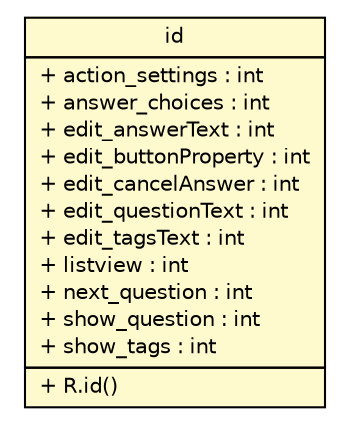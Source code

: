 #!/usr/local/bin/dot
#
# Class diagram 
# Generated by UMLGraph version R5_6_6-1-g9240c4 (http://www.umlgraph.org/)
#

digraph G {
	edge [fontname="Helvetica",fontsize=10,labelfontname="Helvetica",labelfontsize=10];
	node [fontname="Helvetica",fontsize=10,shape=plaintext];
	nodesep=0.25;
	ranksep=0.5;
	// epfl.sweng.R.id
	c843 [label=<<table title="epfl.sweng.R.id" border="0" cellborder="1" cellspacing="0" cellpadding="2" port="p" bgcolor="lemonChiffon" href="./R.id.html">
		<tr><td><table border="0" cellspacing="0" cellpadding="1">
<tr><td align="center" balign="center"> id </td></tr>
		</table></td></tr>
		<tr><td><table border="0" cellspacing="0" cellpadding="1">
<tr><td align="left" balign="left"> + action_settings : int </td></tr>
<tr><td align="left" balign="left"> + answer_choices : int </td></tr>
<tr><td align="left" balign="left"> + edit_answerText : int </td></tr>
<tr><td align="left" balign="left"> + edit_buttonProperty : int </td></tr>
<tr><td align="left" balign="left"> + edit_cancelAnswer : int </td></tr>
<tr><td align="left" balign="left"> + edit_questionText : int </td></tr>
<tr><td align="left" balign="left"> + edit_tagsText : int </td></tr>
<tr><td align="left" balign="left"> + listview : int </td></tr>
<tr><td align="left" balign="left"> + next_question : int </td></tr>
<tr><td align="left" balign="left"> + show_question : int </td></tr>
<tr><td align="left" balign="left"> + show_tags : int </td></tr>
		</table></td></tr>
		<tr><td><table border="0" cellspacing="0" cellpadding="1">
<tr><td align="left" balign="left"> + R.id() </td></tr>
		</table></td></tr>
		</table>>, URL="./R.id.html", fontname="Helvetica", fontcolor="black", fontsize=10.0];
}

